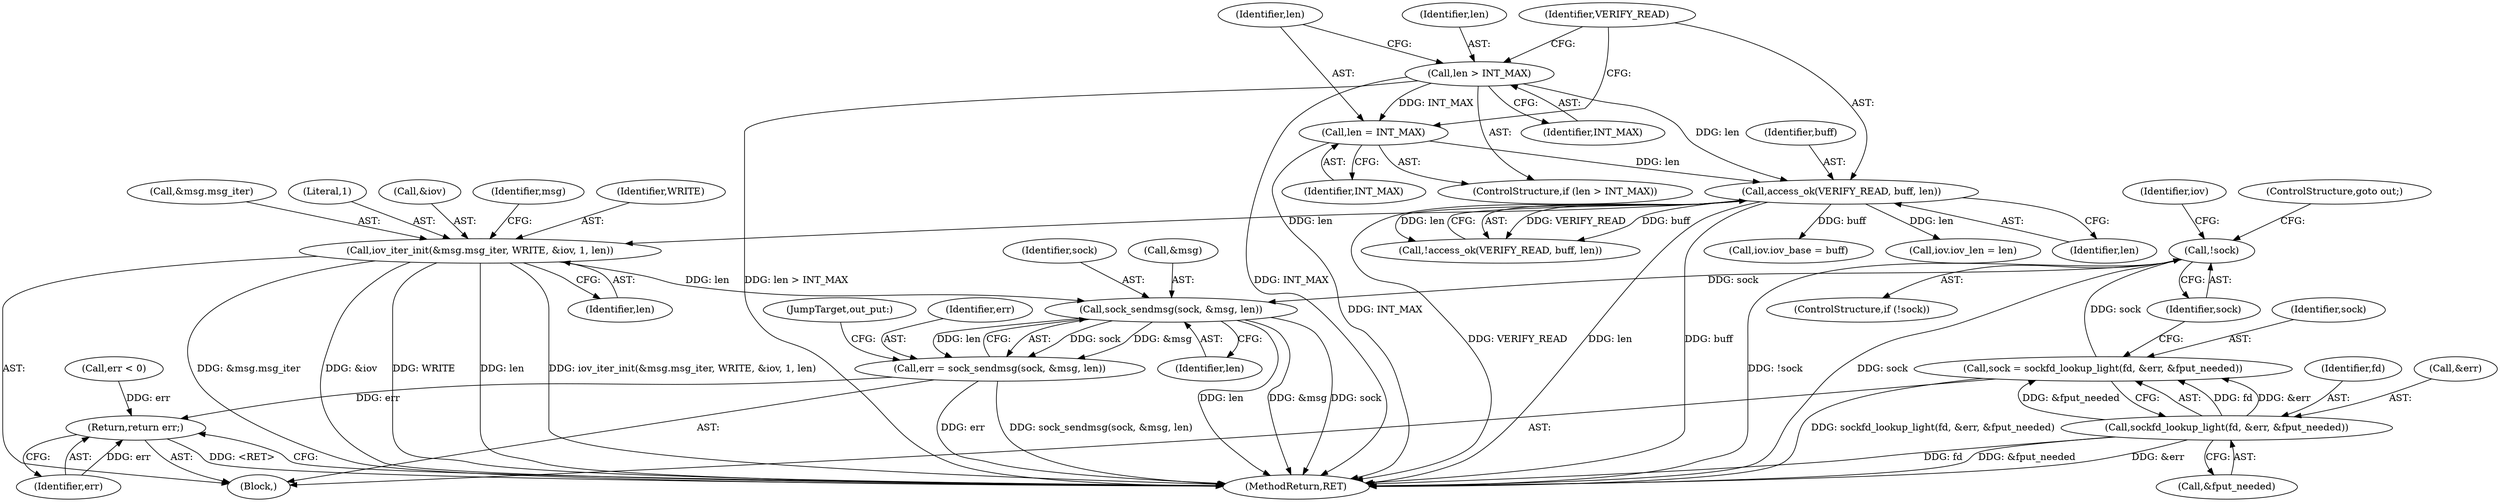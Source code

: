 digraph "0_linux_4de930efc23b92ddf88ce91c405ee645fe6e27ea@API" {
"1000236" [label="(Call,sock_sendmsg(sock, &msg, len))"];
"1000147" [label="(Call,!sock)"];
"1000138" [label="(Call,sock = sockfd_lookup_light(fd, &err, &fput_needed))"];
"1000140" [label="(Call,sockfd_lookup_light(fd, &err, &fput_needed))"];
"1000165" [label="(Call,iov_iter_init(&msg.msg_iter, WRITE, &iov, 1, len))"];
"1000131" [label="(Call,access_ok(VERIFY_READ, buff, len))"];
"1000125" [label="(Call,len = INT_MAX)"];
"1000122" [label="(Call,len > INT_MAX)"];
"1000234" [label="(Call,err = sock_sendmsg(sock, &msg, len))"];
"1000248" [label="(Return,return err;)"];
"1000150" [label="(Call,iov.iov_base = buff)"];
"1000234" [label="(Call,err = sock_sendmsg(sock, &msg, len))"];
"1000238" [label="(Call,&msg)"];
"1000124" [label="(Identifier,INT_MAX)"];
"1000250" [label="(MethodReturn,RET)"];
"1000171" [label="(Call,&iov)"];
"1000149" [label="(ControlStructure,goto out;)"];
"1000141" [label="(Identifier,fd)"];
"1000121" [label="(ControlStructure,if (len > INT_MAX))"];
"1000126" [label="(Identifier,len)"];
"1000147" [label="(Call,!sock)"];
"1000146" [label="(ControlStructure,if (!sock))"];
"1000201" [label="(Call,err < 0)"];
"1000248" [label="(Return,return err;)"];
"1000165" [label="(Call,iov_iter_init(&msg.msg_iter, WRITE, &iov, 1, len))"];
"1000122" [label="(Call,len > INT_MAX)"];
"1000152" [label="(Identifier,iov)"];
"1000127" [label="(Identifier,INT_MAX)"];
"1000241" [label="(JumpTarget,out_put:)"];
"1000144" [label="(Call,&fput_needed)"];
"1000177" [label="(Identifier,msg)"];
"1000139" [label="(Identifier,sock)"];
"1000125" [label="(Call,len = INT_MAX)"];
"1000114" [label="(Block,)"];
"1000170" [label="(Identifier,WRITE)"];
"1000131" [label="(Call,access_ok(VERIFY_READ, buff, len))"];
"1000249" [label="(Identifier,err)"];
"1000132" [label="(Identifier,VERIFY_READ)"];
"1000166" [label="(Call,&msg.msg_iter)"];
"1000148" [label="(Identifier,sock)"];
"1000173" [label="(Literal,1)"];
"1000133" [label="(Identifier,buff)"];
"1000155" [label="(Call,iov.iov_len = len)"];
"1000123" [label="(Identifier,len)"];
"1000138" [label="(Call,sock = sockfd_lookup_light(fd, &err, &fput_needed))"];
"1000237" [label="(Identifier,sock)"];
"1000134" [label="(Identifier,len)"];
"1000240" [label="(Identifier,len)"];
"1000140" [label="(Call,sockfd_lookup_light(fd, &err, &fput_needed))"];
"1000236" [label="(Call,sock_sendmsg(sock, &msg, len))"];
"1000142" [label="(Call,&err)"];
"1000235" [label="(Identifier,err)"];
"1000174" [label="(Identifier,len)"];
"1000130" [label="(Call,!access_ok(VERIFY_READ, buff, len))"];
"1000236" -> "1000234"  [label="AST: "];
"1000236" -> "1000240"  [label="CFG: "];
"1000237" -> "1000236"  [label="AST: "];
"1000238" -> "1000236"  [label="AST: "];
"1000240" -> "1000236"  [label="AST: "];
"1000234" -> "1000236"  [label="CFG: "];
"1000236" -> "1000250"  [label="DDG: sock"];
"1000236" -> "1000250"  [label="DDG: len"];
"1000236" -> "1000250"  [label="DDG: &msg"];
"1000236" -> "1000234"  [label="DDG: sock"];
"1000236" -> "1000234"  [label="DDG: &msg"];
"1000236" -> "1000234"  [label="DDG: len"];
"1000147" -> "1000236"  [label="DDG: sock"];
"1000165" -> "1000236"  [label="DDG: len"];
"1000147" -> "1000146"  [label="AST: "];
"1000147" -> "1000148"  [label="CFG: "];
"1000148" -> "1000147"  [label="AST: "];
"1000149" -> "1000147"  [label="CFG: "];
"1000152" -> "1000147"  [label="CFG: "];
"1000147" -> "1000250"  [label="DDG: sock"];
"1000147" -> "1000250"  [label="DDG: !sock"];
"1000138" -> "1000147"  [label="DDG: sock"];
"1000138" -> "1000114"  [label="AST: "];
"1000138" -> "1000140"  [label="CFG: "];
"1000139" -> "1000138"  [label="AST: "];
"1000140" -> "1000138"  [label="AST: "];
"1000148" -> "1000138"  [label="CFG: "];
"1000138" -> "1000250"  [label="DDG: sockfd_lookup_light(fd, &err, &fput_needed)"];
"1000140" -> "1000138"  [label="DDG: fd"];
"1000140" -> "1000138"  [label="DDG: &err"];
"1000140" -> "1000138"  [label="DDG: &fput_needed"];
"1000140" -> "1000144"  [label="CFG: "];
"1000141" -> "1000140"  [label="AST: "];
"1000142" -> "1000140"  [label="AST: "];
"1000144" -> "1000140"  [label="AST: "];
"1000140" -> "1000250"  [label="DDG: &err"];
"1000140" -> "1000250"  [label="DDG: fd"];
"1000140" -> "1000250"  [label="DDG: &fput_needed"];
"1000165" -> "1000114"  [label="AST: "];
"1000165" -> "1000174"  [label="CFG: "];
"1000166" -> "1000165"  [label="AST: "];
"1000170" -> "1000165"  [label="AST: "];
"1000171" -> "1000165"  [label="AST: "];
"1000173" -> "1000165"  [label="AST: "];
"1000174" -> "1000165"  [label="AST: "];
"1000177" -> "1000165"  [label="CFG: "];
"1000165" -> "1000250"  [label="DDG: &msg.msg_iter"];
"1000165" -> "1000250"  [label="DDG: &iov"];
"1000165" -> "1000250"  [label="DDG: WRITE"];
"1000165" -> "1000250"  [label="DDG: len"];
"1000165" -> "1000250"  [label="DDG: iov_iter_init(&msg.msg_iter, WRITE, &iov, 1, len)"];
"1000131" -> "1000165"  [label="DDG: len"];
"1000131" -> "1000130"  [label="AST: "];
"1000131" -> "1000134"  [label="CFG: "];
"1000132" -> "1000131"  [label="AST: "];
"1000133" -> "1000131"  [label="AST: "];
"1000134" -> "1000131"  [label="AST: "];
"1000130" -> "1000131"  [label="CFG: "];
"1000131" -> "1000250"  [label="DDG: VERIFY_READ"];
"1000131" -> "1000250"  [label="DDG: len"];
"1000131" -> "1000250"  [label="DDG: buff"];
"1000131" -> "1000130"  [label="DDG: VERIFY_READ"];
"1000131" -> "1000130"  [label="DDG: buff"];
"1000131" -> "1000130"  [label="DDG: len"];
"1000125" -> "1000131"  [label="DDG: len"];
"1000122" -> "1000131"  [label="DDG: len"];
"1000131" -> "1000150"  [label="DDG: buff"];
"1000131" -> "1000155"  [label="DDG: len"];
"1000125" -> "1000121"  [label="AST: "];
"1000125" -> "1000127"  [label="CFG: "];
"1000126" -> "1000125"  [label="AST: "];
"1000127" -> "1000125"  [label="AST: "];
"1000132" -> "1000125"  [label="CFG: "];
"1000125" -> "1000250"  [label="DDG: INT_MAX"];
"1000122" -> "1000125"  [label="DDG: INT_MAX"];
"1000122" -> "1000121"  [label="AST: "];
"1000122" -> "1000124"  [label="CFG: "];
"1000123" -> "1000122"  [label="AST: "];
"1000124" -> "1000122"  [label="AST: "];
"1000126" -> "1000122"  [label="CFG: "];
"1000132" -> "1000122"  [label="CFG: "];
"1000122" -> "1000250"  [label="DDG: len > INT_MAX"];
"1000122" -> "1000250"  [label="DDG: INT_MAX"];
"1000234" -> "1000114"  [label="AST: "];
"1000235" -> "1000234"  [label="AST: "];
"1000241" -> "1000234"  [label="CFG: "];
"1000234" -> "1000250"  [label="DDG: err"];
"1000234" -> "1000250"  [label="DDG: sock_sendmsg(sock, &msg, len)"];
"1000234" -> "1000248"  [label="DDG: err"];
"1000248" -> "1000114"  [label="AST: "];
"1000248" -> "1000249"  [label="CFG: "];
"1000249" -> "1000248"  [label="AST: "];
"1000250" -> "1000248"  [label="CFG: "];
"1000248" -> "1000250"  [label="DDG: <RET>"];
"1000249" -> "1000248"  [label="DDG: err"];
"1000201" -> "1000248"  [label="DDG: err"];
}
